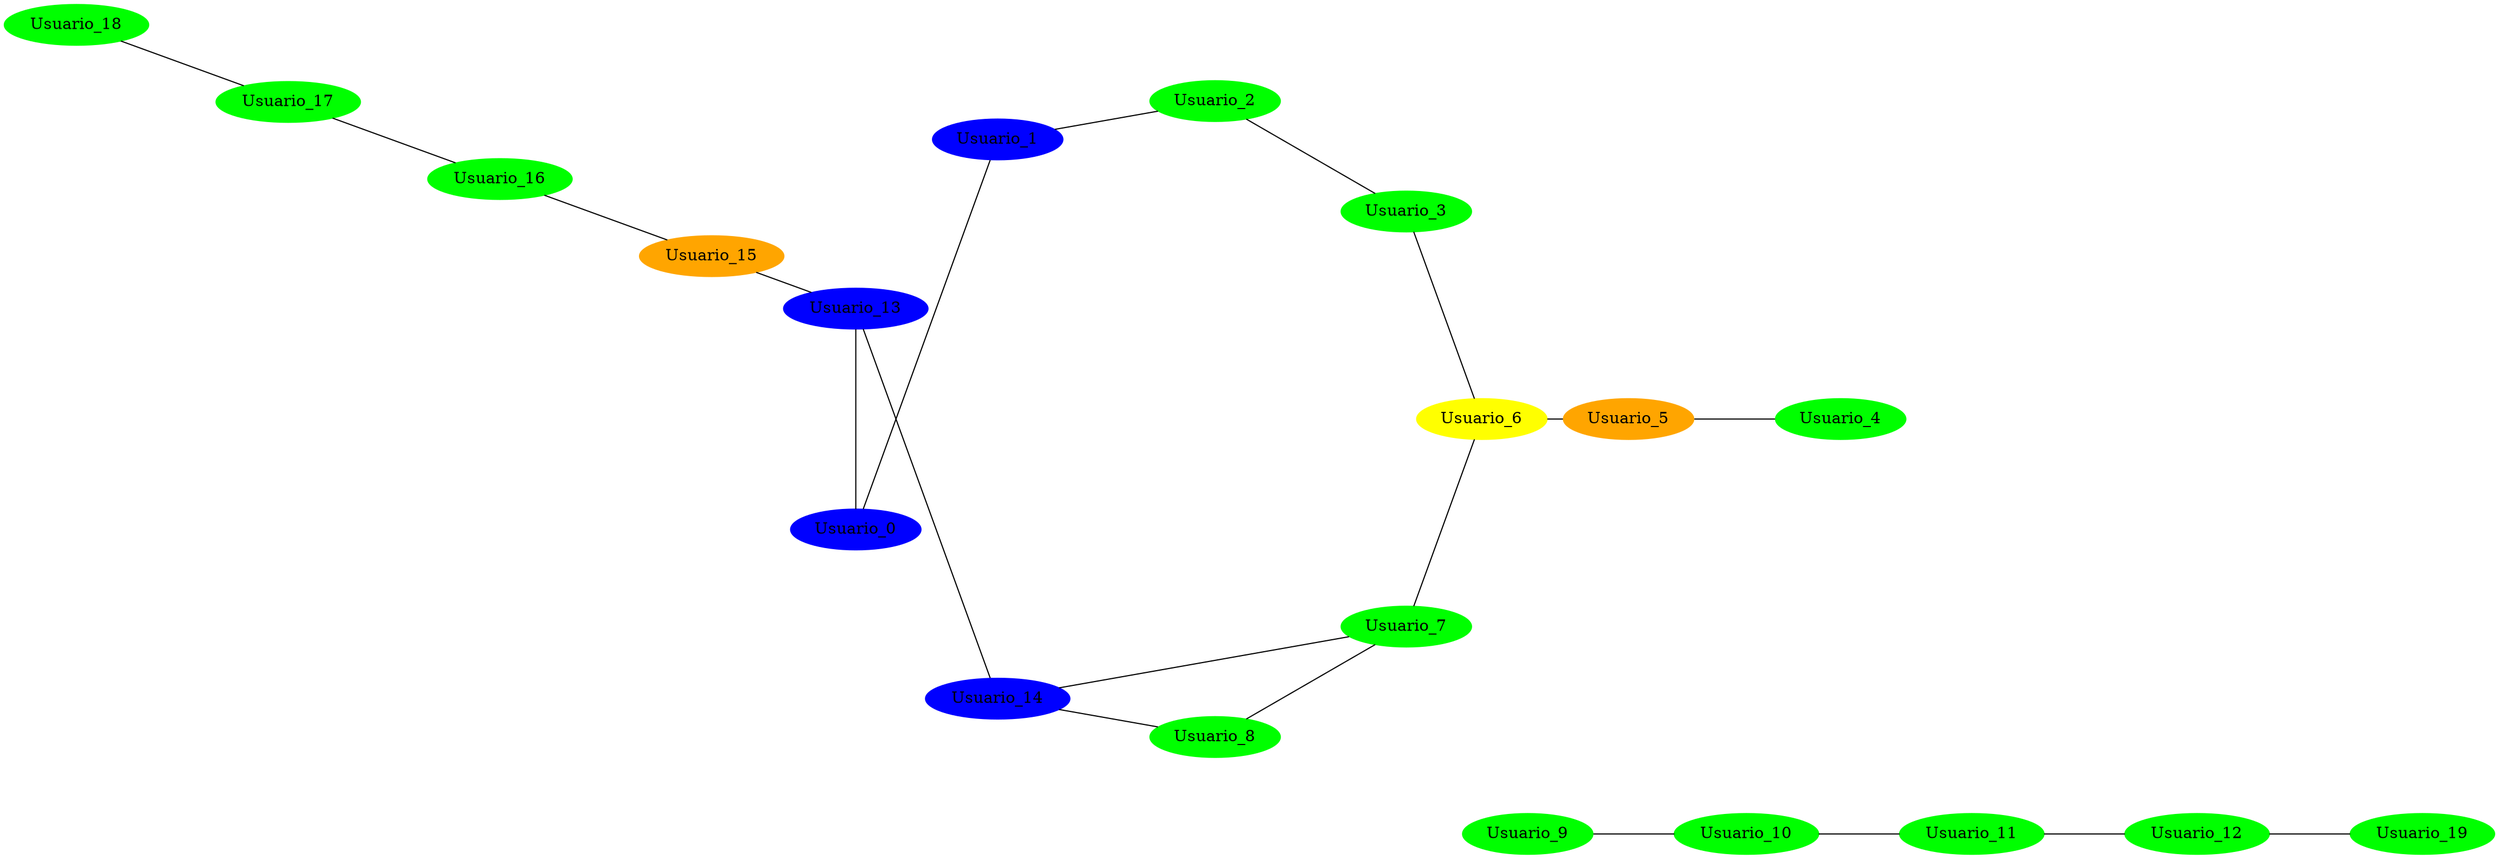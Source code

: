 graph Epidemia {
    layout=circo;
    node [style=filled];
    0 [label="Usuario_0" color=blue];
    1 [label="Usuario_1" color=blue];
    2 [label="Usuario_2" color=green];
    3 [label="Usuario_3" color=green];
    4 [label="Usuario_4" color=green];
    5 [label="Usuario_5" color=orange];
    6 [label="Usuario_6" color=yellow];
    7 [label="Usuario_7" color=green];
    8 [label="Usuario_8" color=green];
    9 [label="Usuario_9" color=green];
    10 [label="Usuario_10" color=green];
    11 [label="Usuario_11" color=green];
    12 [label="Usuario_12" color=green];
    13 [label="Usuario_13" color=blue];
    14 [label="Usuario_14" color=blue];
    15 [label="Usuario_15" color=orange];
    16 [label="Usuario_16" color=green];
    17 [label="Usuario_17" color=green];
    18 [label="Usuario_18" color=green];
    19 [label="Usuario_19" color=green];
    0 -- 1;
    0 -- 13;
    1 -- 2;
    2 -- 3;
    3 -- 6;
    4 -- 5;
    5 -- 6;
    6 -- 7;
    7 -- 14;
    7 -- 8;
    8 -- 14;
    9 -- 10;
    10 -- 11;
    11 -- 12;
    12 -- 19;
    13 -- 15;
    13 -- 14;
    15 -- 16;
    16 -- 17;
    17 -- 18;
}

